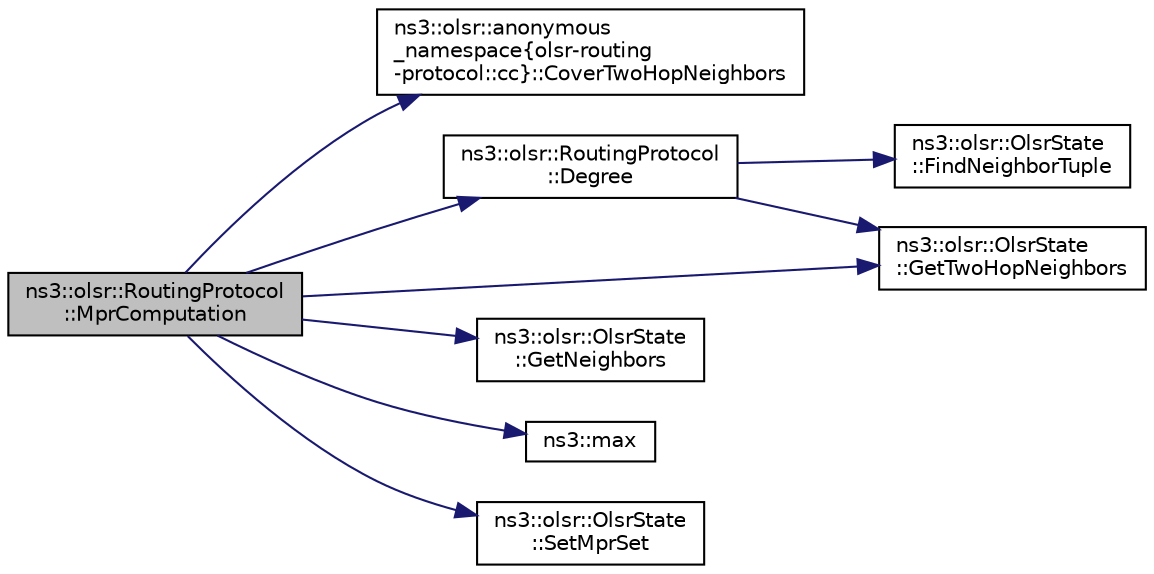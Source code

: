 digraph "ns3::olsr::RoutingProtocol::MprComputation"
{
 // LATEX_PDF_SIZE
  edge [fontname="Helvetica",fontsize="10",labelfontname="Helvetica",labelfontsize="10"];
  node [fontname="Helvetica",fontsize="10",shape=record];
  rankdir="LR";
  Node1 [label="ns3::olsr::RoutingProtocol\l::MprComputation",height=0.2,width=0.4,color="black", fillcolor="grey75", style="filled", fontcolor="black",tooltip="Computates MPR set of a node following RFC 3626 hints."];
  Node1 -> Node2 [color="midnightblue",fontsize="10",style="solid",fontname="Helvetica"];
  Node2 [label="ns3::olsr::anonymous\l_namespace\{olsr-routing\l-protocol::cc\}::CoverTwoHopNeighbors",height=0.2,width=0.4,color="black", fillcolor="white", style="filled",URL="$namespacens3_1_1olsr_1_1anonymous__namespace_02olsr-routing-protocol_8cc_03.html#afc02dcfd825557ec4cd278de49423fd4",tooltip="Remove all covered 2-hop neighbors from N2 set."];
  Node1 -> Node3 [color="midnightblue",fontsize="10",style="solid",fontname="Helvetica"];
  Node3 [label="ns3::olsr::RoutingProtocol\l::Degree",height=0.2,width=0.4,color="black", fillcolor="white", style="filled",URL="$classns3_1_1olsr_1_1_routing_protocol.html#af4806875b065d6fe5704ce65824dc1a7",tooltip="This auxiliary function (defined in RFC 3626) is used for calculating the MPR Set."];
  Node3 -> Node4 [color="midnightblue",fontsize="10",style="solid",fontname="Helvetica"];
  Node4 [label="ns3::olsr::OlsrState\l::FindNeighborTuple",height=0.2,width=0.4,color="black", fillcolor="white", style="filled",URL="$classns3_1_1olsr_1_1_olsr_state.html#ae116327f63bf588f61e55c7e3f905787",tooltip="Finds a neighbor tuple."];
  Node3 -> Node5 [color="midnightblue",fontsize="10",style="solid",fontname="Helvetica"];
  Node5 [label="ns3::olsr::OlsrState\l::GetTwoHopNeighbors",height=0.2,width=0.4,color="black", fillcolor="white", style="filled",URL="$classns3_1_1olsr_1_1_olsr_state.html#a1e1cfd24932f39ff7e328f0484d5295e",tooltip="Gets the 2-hop neighbor set."];
  Node1 -> Node6 [color="midnightblue",fontsize="10",style="solid",fontname="Helvetica"];
  Node6 [label="ns3::olsr::OlsrState\l::GetNeighbors",height=0.2,width=0.4,color="black", fillcolor="white", style="filled",URL="$classns3_1_1olsr_1_1_olsr_state.html#ade97fea0ef2cdc58abc943d9dbf4aabb",tooltip="Gets the neighbor set."];
  Node1 -> Node5 [color="midnightblue",fontsize="10",style="solid",fontname="Helvetica"];
  Node1 -> Node7 [color="midnightblue",fontsize="10",style="solid",fontname="Helvetica"];
  Node7 [label="ns3::max",height=0.2,width=0.4,color="black", fillcolor="white", style="filled",URL="$namespacens3.html#a548291fa9e4e7d6a57814dfcbbebce9b",tooltip=" "];
  Node1 -> Node8 [color="midnightblue",fontsize="10",style="solid",fontname="Helvetica"];
  Node8 [label="ns3::olsr::OlsrState\l::SetMprSet",height=0.2,width=0.4,color="black", fillcolor="white", style="filled",URL="$classns3_1_1olsr_1_1_olsr_state.html#a8c59c2a9b6932ad26772f7041bd4d4e3",tooltip="Sets the MPR set to the one specified."];
}
